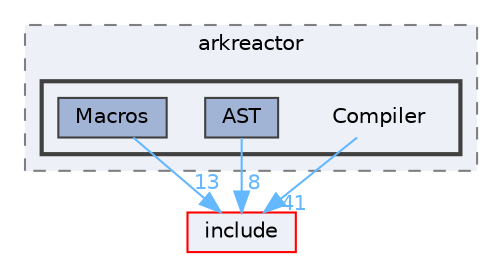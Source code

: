 digraph "/Users/fola/Documents/ArkScript/Ark/src/arkreactor/Compiler"
{
 // INTERACTIVE_SVG=YES
 // LATEX_PDF_SIZE
  bgcolor="transparent";
  edge [fontname=Helvetica,fontsize=10,labelfontname=Helvetica,labelfontsize=10];
  node [fontname=Helvetica,fontsize=10,shape=box,height=0.2,width=0.4];
  compound=true
  subgraph clusterdir_e0d450b481c7e7e5abacff9799e54b3d {
    graph [ bgcolor="#edf0f7", pencolor="grey50", label="arkreactor", fontname=Helvetica,fontsize=10 style="filled,dashed", URL="dir_e0d450b481c7e7e5abacff9799e54b3d.html",tooltip=""]
  subgraph clusterdir_548d85becfdd8b4d1d64f6a452aea6ab {
    graph [ bgcolor="#edf0f7", pencolor="grey25", label="", fontname=Helvetica,fontsize=10 style="filled,bold", URL="dir_548d85becfdd8b4d1d64f6a452aea6ab.html",tooltip=""]
    dir_548d85becfdd8b4d1d64f6a452aea6ab [shape=plaintext, label="Compiler"];
  dir_60d9a1ba7355fd01e18353677e9347b6 [label="AST", fillcolor="#a2b4d6", color="grey25", style="filled", URL="dir_60d9a1ba7355fd01e18353677e9347b6.html",tooltip=""];
  dir_b9cbe36700296659acef612d0d107ef6 [label="Macros", fillcolor="#a2b4d6", color="grey25", style="filled", URL="dir_b9cbe36700296659acef612d0d107ef6.html",tooltip=""];
  }
  }
  dir_d44c64559bbebec7f509842c48db8b23 [label="include", fillcolor="#edf0f7", color="red", style="filled", URL="dir_d44c64559bbebec7f509842c48db8b23.html",tooltip=""];
  dir_548d85becfdd8b4d1d64f6a452aea6ab->dir_d44c64559bbebec7f509842c48db8b23 [headlabel="41", labeldistance=1.5 headhref="dir_000008_000011.html" color="steelblue1" fontcolor="steelblue1"];
  dir_60d9a1ba7355fd01e18353677e9347b6->dir_d44c64559bbebec7f509842c48db8b23 [headlabel="8", labeldistance=1.5 headhref="dir_000004_000011.html" color="steelblue1" fontcolor="steelblue1"];
  dir_b9cbe36700296659acef612d0d107ef6->dir_d44c64559bbebec7f509842c48db8b23 [headlabel="13", labeldistance=1.5 headhref="dir_000013_000011.html" color="steelblue1" fontcolor="steelblue1"];
}
